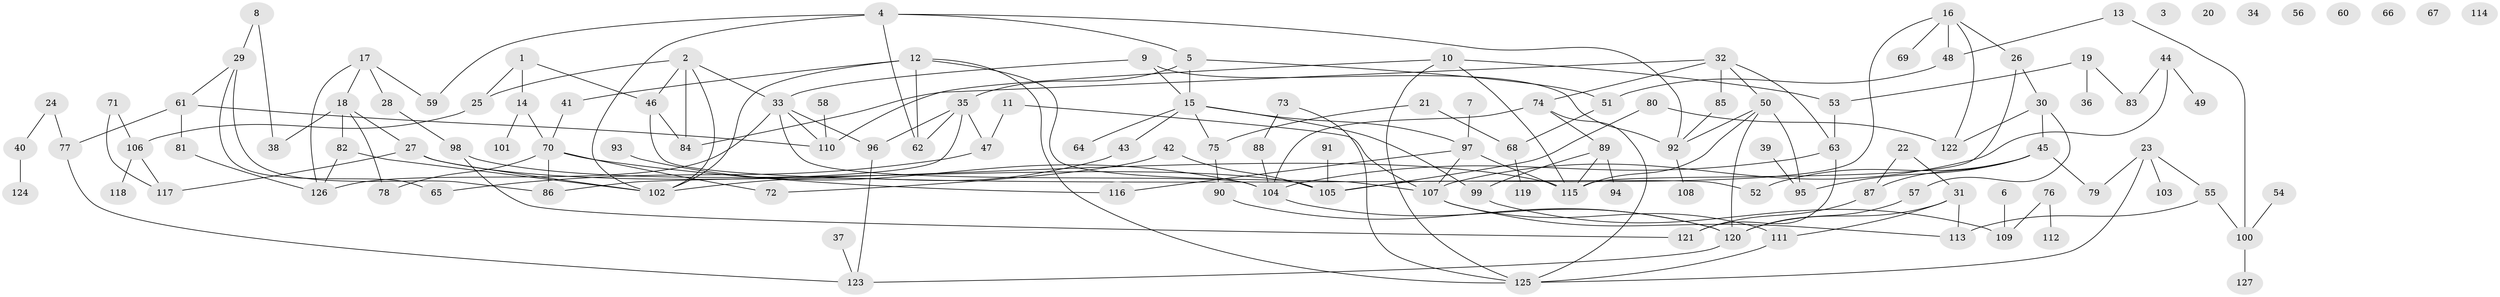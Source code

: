 // coarse degree distribution, {2: 0.1935483870967742, 5: 0.06451612903225806, 3: 0.1935483870967742, 4: 0.0967741935483871, 13: 0.03225806451612903, 1: 0.1935483870967742, 11: 0.03225806451612903, 6: 0.03225806451612903, 9: 0.06451612903225806, 10: 0.0967741935483871}
// Generated by graph-tools (version 1.1) at 2025/35/03/04/25 23:35:43]
// undirected, 127 vertices, 178 edges
graph export_dot {
  node [color=gray90,style=filled];
  1;
  2;
  3;
  4;
  5;
  6;
  7;
  8;
  9;
  10;
  11;
  12;
  13;
  14;
  15;
  16;
  17;
  18;
  19;
  20;
  21;
  22;
  23;
  24;
  25;
  26;
  27;
  28;
  29;
  30;
  31;
  32;
  33;
  34;
  35;
  36;
  37;
  38;
  39;
  40;
  41;
  42;
  43;
  44;
  45;
  46;
  47;
  48;
  49;
  50;
  51;
  52;
  53;
  54;
  55;
  56;
  57;
  58;
  59;
  60;
  61;
  62;
  63;
  64;
  65;
  66;
  67;
  68;
  69;
  70;
  71;
  72;
  73;
  74;
  75;
  76;
  77;
  78;
  79;
  80;
  81;
  82;
  83;
  84;
  85;
  86;
  87;
  88;
  89;
  90;
  91;
  92;
  93;
  94;
  95;
  96;
  97;
  98;
  99;
  100;
  101;
  102;
  103;
  104;
  105;
  106;
  107;
  108;
  109;
  110;
  111;
  112;
  113;
  114;
  115;
  116;
  117;
  118;
  119;
  120;
  121;
  122;
  123;
  124;
  125;
  126;
  127;
  1 -- 14;
  1 -- 25;
  1 -- 46;
  2 -- 25;
  2 -- 33;
  2 -- 46;
  2 -- 84;
  2 -- 102;
  4 -- 5;
  4 -- 59;
  4 -- 62;
  4 -- 92;
  4 -- 102;
  5 -- 15;
  5 -- 35;
  5 -- 51;
  6 -- 109;
  7 -- 97;
  8 -- 29;
  8 -- 38;
  9 -- 15;
  9 -- 33;
  9 -- 92;
  10 -- 53;
  10 -- 110;
  10 -- 115;
  10 -- 125;
  11 -- 47;
  11 -- 107;
  12 -- 41;
  12 -- 62;
  12 -- 102;
  12 -- 107;
  12 -- 125;
  13 -- 48;
  13 -- 100;
  14 -- 70;
  14 -- 101;
  15 -- 43;
  15 -- 64;
  15 -- 75;
  15 -- 97;
  15 -- 99;
  16 -- 26;
  16 -- 48;
  16 -- 69;
  16 -- 105;
  16 -- 122;
  17 -- 18;
  17 -- 28;
  17 -- 59;
  17 -- 126;
  18 -- 27;
  18 -- 38;
  18 -- 78;
  18 -- 82;
  19 -- 36;
  19 -- 53;
  19 -- 83;
  21 -- 68;
  21 -- 75;
  22 -- 31;
  22 -- 87;
  23 -- 55;
  23 -- 79;
  23 -- 103;
  23 -- 125;
  24 -- 40;
  24 -- 77;
  25 -- 106;
  26 -- 30;
  26 -- 115;
  27 -- 102;
  27 -- 115;
  27 -- 117;
  28 -- 98;
  29 -- 61;
  29 -- 65;
  29 -- 86;
  30 -- 45;
  30 -- 57;
  30 -- 122;
  31 -- 111;
  31 -- 113;
  31 -- 120;
  32 -- 50;
  32 -- 63;
  32 -- 74;
  32 -- 84;
  32 -- 85;
  33 -- 96;
  33 -- 104;
  33 -- 110;
  33 -- 126;
  35 -- 47;
  35 -- 62;
  35 -- 86;
  35 -- 96;
  37 -- 123;
  39 -- 95;
  40 -- 124;
  41 -- 70;
  42 -- 72;
  42 -- 105;
  43 -- 102;
  44 -- 49;
  44 -- 83;
  44 -- 107;
  45 -- 52;
  45 -- 79;
  45 -- 87;
  45 -- 95;
  46 -- 52;
  46 -- 84;
  47 -- 65;
  48 -- 51;
  50 -- 92;
  50 -- 95;
  50 -- 115;
  50 -- 120;
  51 -- 68;
  53 -- 63;
  54 -- 100;
  55 -- 100;
  55 -- 113;
  57 -- 120;
  58 -- 110;
  61 -- 77;
  61 -- 81;
  61 -- 110;
  63 -- 104;
  63 -- 121;
  68 -- 119;
  70 -- 72;
  70 -- 78;
  70 -- 86;
  70 -- 116;
  71 -- 106;
  71 -- 117;
  73 -- 88;
  73 -- 125;
  74 -- 89;
  74 -- 104;
  74 -- 125;
  75 -- 90;
  76 -- 109;
  76 -- 112;
  77 -- 123;
  80 -- 105;
  80 -- 122;
  81 -- 126;
  82 -- 102;
  82 -- 126;
  85 -- 92;
  87 -- 121;
  88 -- 104;
  89 -- 94;
  89 -- 99;
  89 -- 115;
  90 -- 120;
  91 -- 105;
  92 -- 108;
  93 -- 104;
  96 -- 123;
  97 -- 107;
  97 -- 115;
  97 -- 116;
  98 -- 105;
  98 -- 121;
  99 -- 109;
  100 -- 127;
  104 -- 120;
  106 -- 117;
  106 -- 118;
  107 -- 111;
  107 -- 113;
  111 -- 125;
  120 -- 123;
}
